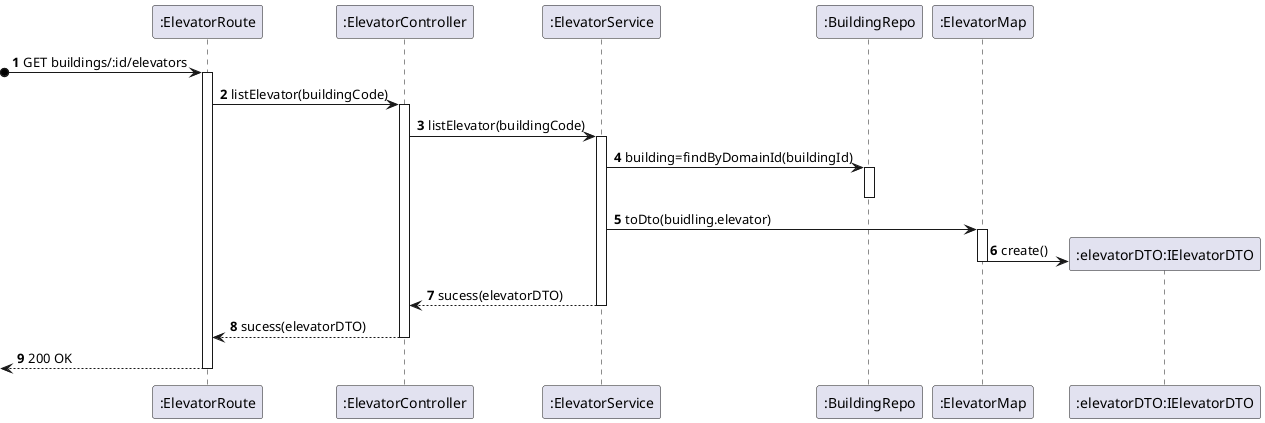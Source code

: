 @startuml _process-view
autonumber
participant ROUTE as ":ElevatorRoute"
participant CTRL as ":ElevatorController"
participant SRV as ":ElevatorService"
participant BREPO as ":BuildingRepo"
participant MAP as ":ElevatorMap"
participant DTO as ":elevatorDTO:IElevatorDTO"

?o-> ROUTE : GET buildings/:id/elevators
activate ROUTE

ROUTE -> CTRL : listElevator(buildingCode)
activate CTRL
CTRL -> SRV : listElevator(buildingCode)
activate SRV
SRV -> BREPO : building=findByDomainId(buildingId)
activate BREPO
deactivate BREPO
SRV -> MAP : toDto(buidling.elevator)
activate MAP
MAP -> DTO** : create()
deactivate MAP
SRV --> CTRL : sucess(elevatorDTO)
deactivate SRV
CTRL --> ROUTE : sucess(elevatorDTO)
deactivate CTRL
<-- ROUTE : 200 OK
deactivate ROUTE

@enduml
